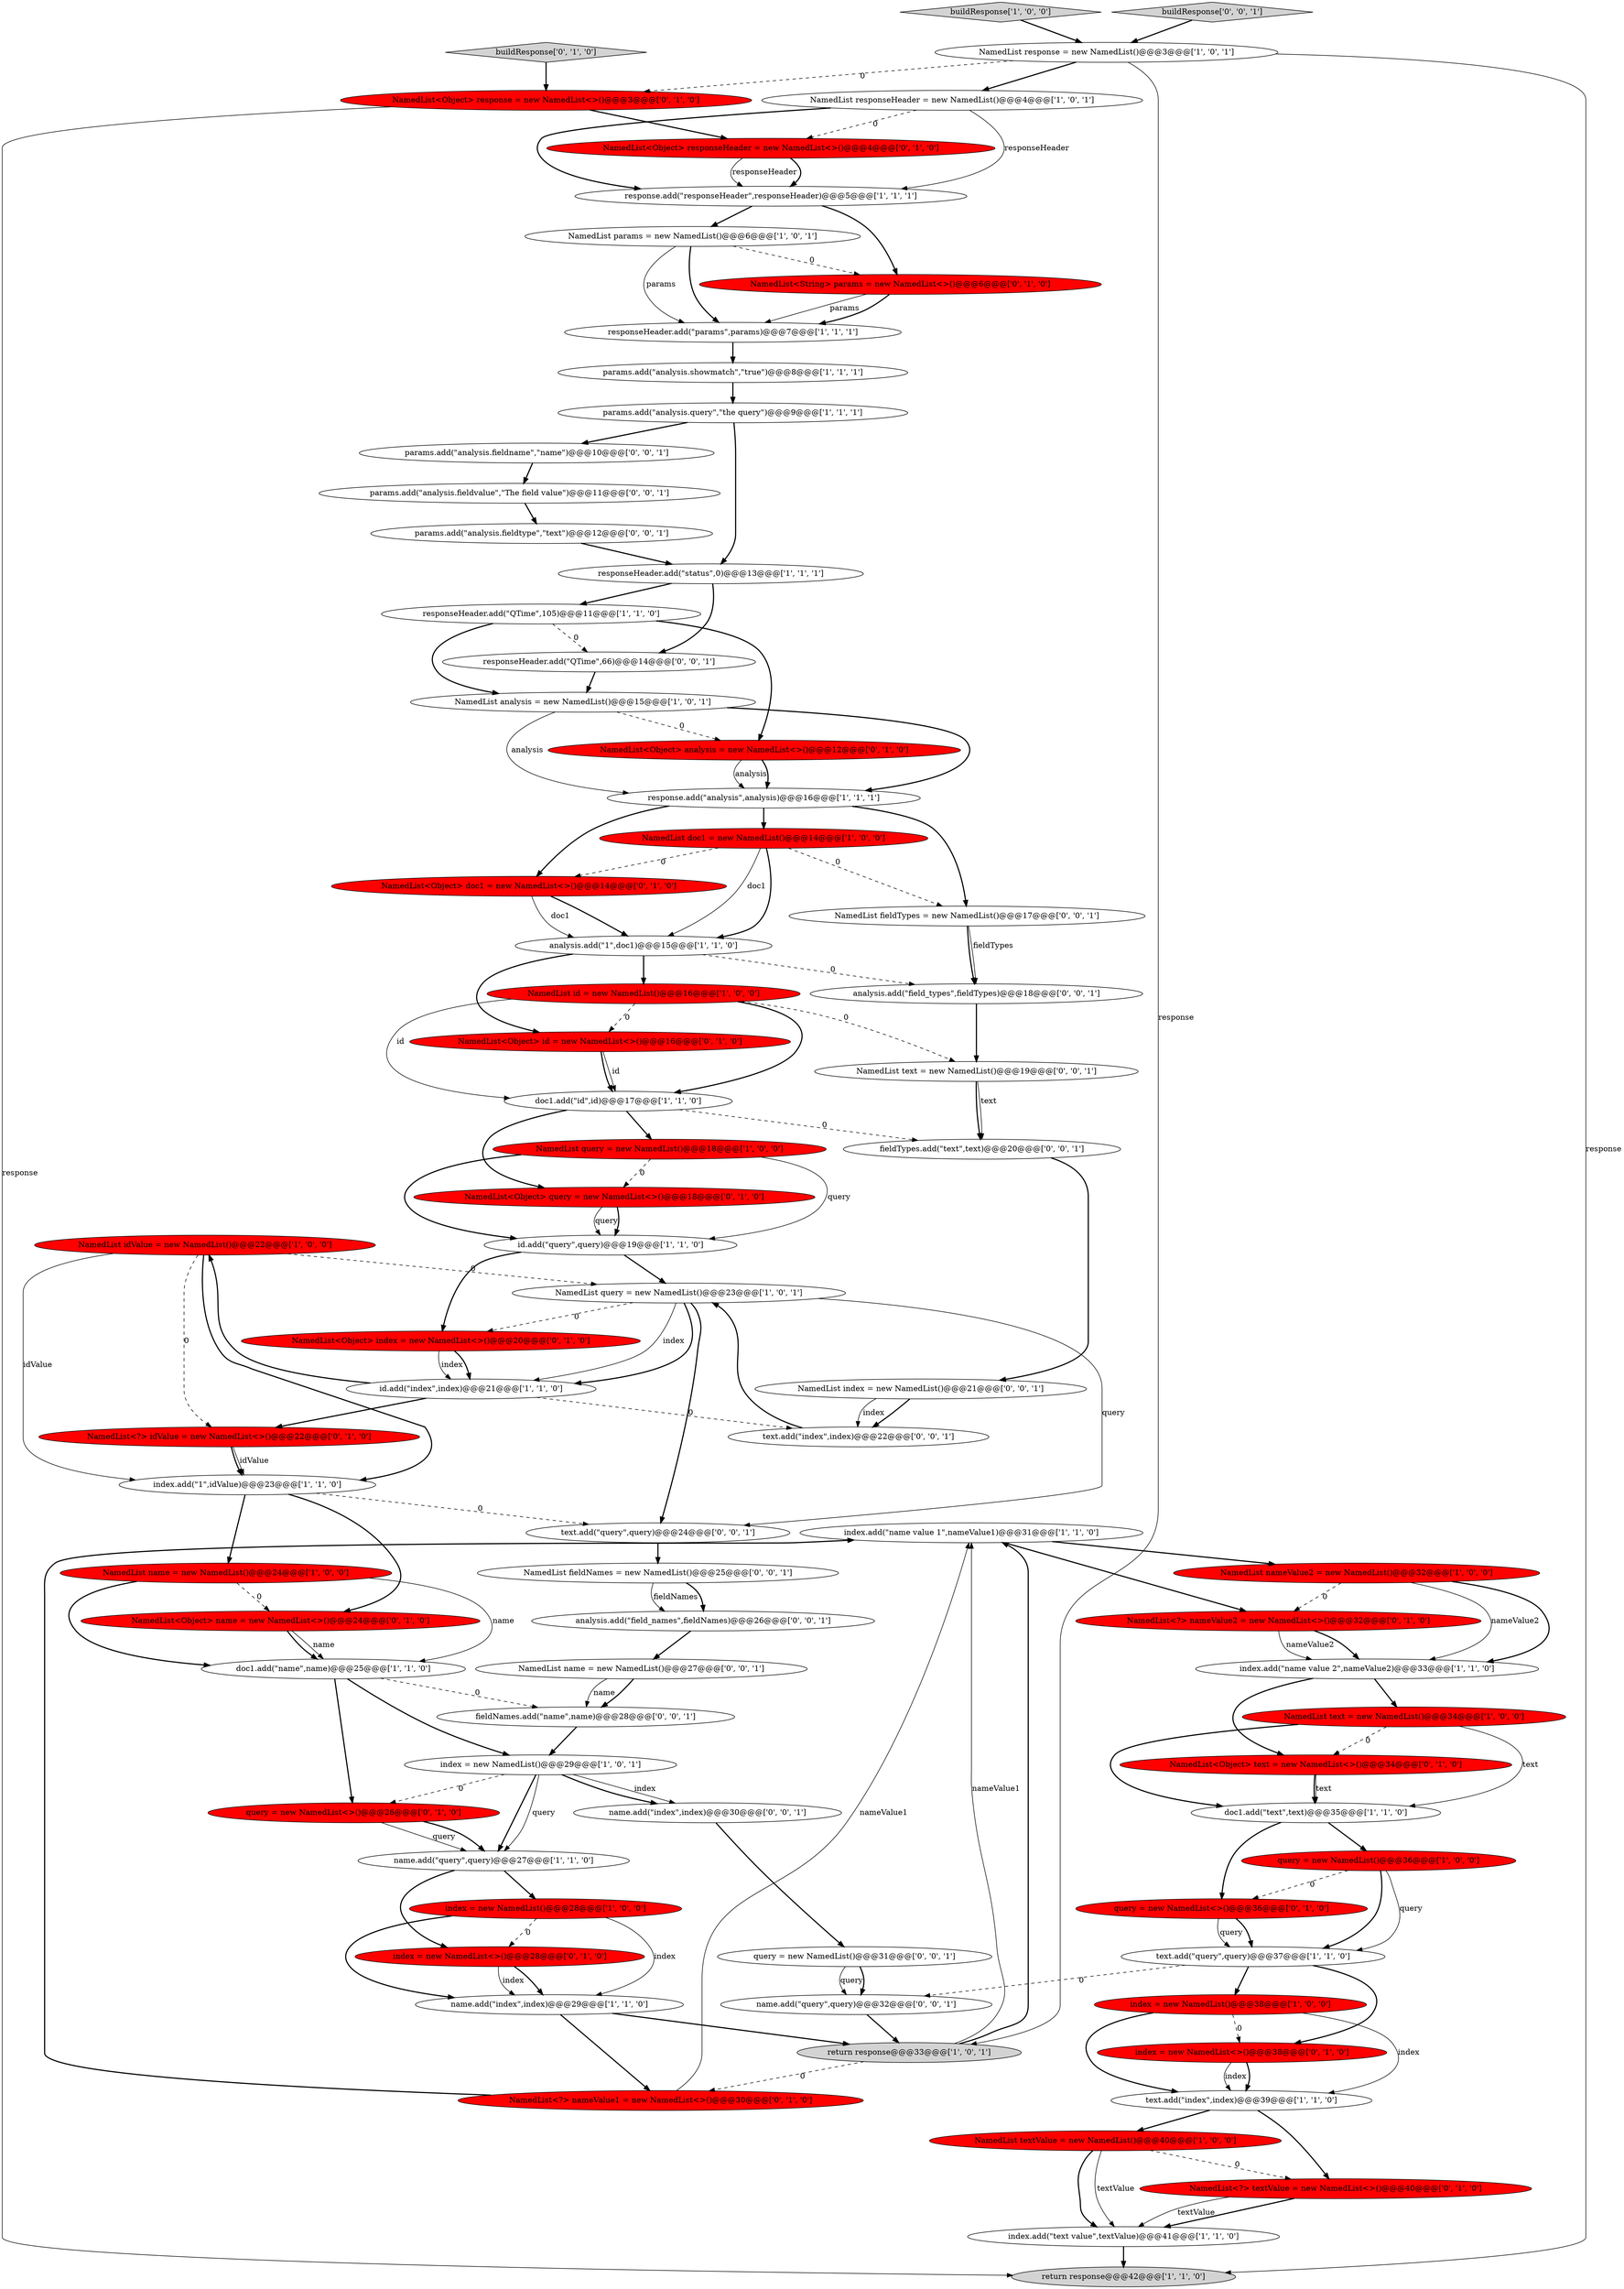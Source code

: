 digraph {
29 [style = filled, label = "index.add(\"name value 1\",nameValue1)@@@31@@@['1', '1', '0']", fillcolor = white, shape = ellipse image = "AAA0AAABBB1BBB"];
72 [style = filled, label = "text.add(\"query\",query)@@@24@@@['0', '0', '1']", fillcolor = white, shape = ellipse image = "AAA0AAABBB3BBB"];
75 [style = filled, label = "fieldNames.add(\"name\",name)@@@28@@@['0', '0', '1']", fillcolor = white, shape = ellipse image = "AAA0AAABBB3BBB"];
21 [style = filled, label = "NamedList analysis = new NamedList()@@@15@@@['1', '0', '1']", fillcolor = white, shape = ellipse image = "AAA0AAABBB1BBB"];
37 [style = filled, label = "params.add(\"analysis.query\",\"the query\")@@@9@@@['1', '1', '1']", fillcolor = white, shape = ellipse image = "AAA0AAABBB1BBB"];
10 [style = filled, label = "NamedList responseHeader = new NamedList()@@@4@@@['1', '0', '1']", fillcolor = white, shape = ellipse image = "AAA0AAABBB1BBB"];
41 [style = filled, label = "NamedList<?> nameValue2 = new NamedList<>()@@@32@@@['0', '1', '0']", fillcolor = red, shape = ellipse image = "AAA1AAABBB2BBB"];
18 [style = filled, label = "id.add(\"index\",index)@@@21@@@['1', '1', '0']", fillcolor = white, shape = ellipse image = "AAA0AAABBB1BBB"];
68 [style = filled, label = "query = new NamedList()@@@31@@@['0', '0', '1']", fillcolor = white, shape = ellipse image = "AAA0AAABBB3BBB"];
23 [style = filled, label = "NamedList response = new NamedList()@@@3@@@['1', '0', '1']", fillcolor = white, shape = ellipse image = "AAA0AAABBB1BBB"];
40 [style = filled, label = "buildResponse['1', '0', '0']", fillcolor = lightgray, shape = diamond image = "AAA0AAABBB1BBB"];
74 [style = filled, label = "analysis.add(\"field_types\",fieldTypes)@@@18@@@['0', '0', '1']", fillcolor = white, shape = ellipse image = "AAA0AAABBB3BBB"];
62 [style = filled, label = "NamedList text = new NamedList()@@@19@@@['0', '0', '1']", fillcolor = white, shape = ellipse image = "AAA0AAABBB3BBB"];
11 [style = filled, label = "NamedList id = new NamedList()@@@16@@@['1', '0', '0']", fillcolor = red, shape = ellipse image = "AAA1AAABBB1BBB"];
14 [style = filled, label = "index = new NamedList()@@@28@@@['1', '0', '0']", fillcolor = red, shape = ellipse image = "AAA1AAABBB1BBB"];
25 [style = filled, label = "name.add(\"query\",query)@@@27@@@['1', '1', '0']", fillcolor = white, shape = ellipse image = "AAA0AAABBB1BBB"];
51 [style = filled, label = "NamedList<Object> text = new NamedList<>()@@@34@@@['0', '1', '0']", fillcolor = red, shape = ellipse image = "AAA1AAABBB2BBB"];
12 [style = filled, label = "name.add(\"index\",index)@@@29@@@['1', '1', '0']", fillcolor = white, shape = ellipse image = "AAA0AAABBB1BBB"];
16 [style = filled, label = "responseHeader.add(\"QTime\",105)@@@11@@@['1', '1', '0']", fillcolor = white, shape = ellipse image = "AAA0AAABBB1BBB"];
22 [style = filled, label = "NamedList params = new NamedList()@@@6@@@['1', '0', '1']", fillcolor = white, shape = ellipse image = "AAA0AAABBB1BBB"];
35 [style = filled, label = "index.add(\"1\",idValue)@@@23@@@['1', '1', '0']", fillcolor = white, shape = ellipse image = "AAA0AAABBB1BBB"];
59 [style = filled, label = "buildResponse['0', '1', '0']", fillcolor = lightgray, shape = diamond image = "AAA0AAABBB2BBB"];
19 [style = filled, label = "return response@@@33@@@['1', '0', '1']", fillcolor = lightgray, shape = ellipse image = "AAA0AAABBB1BBB"];
66 [style = filled, label = "NamedList fieldNames = new NamedList()@@@25@@@['0', '0', '1']", fillcolor = white, shape = ellipse image = "AAA0AAABBB3BBB"];
7 [style = filled, label = "NamedList doc1 = new NamedList()@@@14@@@['1', '0', '0']", fillcolor = red, shape = ellipse image = "AAA1AAABBB1BBB"];
38 [style = filled, label = "doc1.add(\"id\",id)@@@17@@@['1', '1', '0']", fillcolor = white, shape = ellipse image = "AAA0AAABBB1BBB"];
24 [style = filled, label = "NamedList text = new NamedList()@@@34@@@['1', '0', '0']", fillcolor = red, shape = ellipse image = "AAA1AAABBB1BBB"];
33 [style = filled, label = "analysis.add(\"1\",doc1)@@@15@@@['1', '1', '0']", fillcolor = white, shape = ellipse image = "AAA0AAABBB1BBB"];
61 [style = filled, label = "buildResponse['0', '0', '1']", fillcolor = lightgray, shape = diamond image = "AAA0AAABBB3BBB"];
64 [style = filled, label = "name.add(\"query\",query)@@@32@@@['0', '0', '1']", fillcolor = white, shape = ellipse image = "AAA0AAABBB3BBB"];
5 [style = filled, label = "doc1.add(\"text\",text)@@@35@@@['1', '1', '0']", fillcolor = white, shape = ellipse image = "AAA0AAABBB1BBB"];
27 [style = filled, label = "NamedList nameValue2 = new NamedList()@@@32@@@['1', '0', '0']", fillcolor = red, shape = ellipse image = "AAA1AAABBB1BBB"];
78 [style = filled, label = "analysis.add(\"field_names\",fieldNames)@@@26@@@['0', '0', '1']", fillcolor = white, shape = ellipse image = "AAA0AAABBB3BBB"];
36 [style = filled, label = "text.add(\"query\",query)@@@37@@@['1', '1', '0']", fillcolor = white, shape = ellipse image = "AAA0AAABBB1BBB"];
20 [style = filled, label = "NamedList idValue = new NamedList()@@@22@@@['1', '0', '0']", fillcolor = red, shape = ellipse image = "AAA1AAABBB1BBB"];
31 [style = filled, label = "text.add(\"index\",index)@@@39@@@['1', '1', '0']", fillcolor = white, shape = ellipse image = "AAA0AAABBB1BBB"];
2 [style = filled, label = "NamedList query = new NamedList()@@@23@@@['1', '0', '1']", fillcolor = white, shape = ellipse image = "AAA0AAABBB1BBB"];
32 [style = filled, label = "NamedList query = new NamedList()@@@18@@@['1', '0', '0']", fillcolor = red, shape = ellipse image = "AAA1AAABBB1BBB"];
8 [style = filled, label = "index.add(\"text value\",textValue)@@@41@@@['1', '1', '0']", fillcolor = white, shape = ellipse image = "AAA0AAABBB1BBB"];
73 [style = filled, label = "fieldTypes.add(\"text\",text)@@@20@@@['0', '0', '1']", fillcolor = white, shape = ellipse image = "AAA0AAABBB3BBB"];
30 [style = filled, label = "return response@@@42@@@['1', '1', '0']", fillcolor = lightgray, shape = ellipse image = "AAA0AAABBB1BBB"];
65 [style = filled, label = "params.add(\"analysis.fieldvalue\",\"The field value\")@@@11@@@['0', '0', '1']", fillcolor = white, shape = ellipse image = "AAA0AAABBB3BBB"];
76 [style = filled, label = "responseHeader.add(\"QTime\",66)@@@14@@@['0', '0', '1']", fillcolor = white, shape = ellipse image = "AAA0AAABBB3BBB"];
44 [style = filled, label = "query = new NamedList<>()@@@26@@@['0', '1', '0']", fillcolor = red, shape = ellipse image = "AAA1AAABBB2BBB"];
3 [style = filled, label = "doc1.add(\"name\",name)@@@25@@@['1', '1', '0']", fillcolor = white, shape = ellipse image = "AAA0AAABBB1BBB"];
26 [style = filled, label = "query = new NamedList()@@@36@@@['1', '0', '0']", fillcolor = red, shape = ellipse image = "AAA1AAABBB1BBB"];
28 [style = filled, label = "index = new NamedList()@@@29@@@['1', '0', '1']", fillcolor = white, shape = ellipse image = "AAA0AAABBB1BBB"];
43 [style = filled, label = "NamedList<?> textValue = new NamedList<>()@@@40@@@['0', '1', '0']", fillcolor = red, shape = ellipse image = "AAA1AAABBB2BBB"];
47 [style = filled, label = "NamedList<?> nameValue1 = new NamedList<>()@@@30@@@['0', '1', '0']", fillcolor = red, shape = ellipse image = "AAA1AAABBB2BBB"];
6 [style = filled, label = "index.add(\"name value 2\",nameValue2)@@@33@@@['1', '1', '0']", fillcolor = white, shape = ellipse image = "AAA0AAABBB1BBB"];
54 [style = filled, label = "NamedList<?> idValue = new NamedList<>()@@@22@@@['0', '1', '0']", fillcolor = red, shape = ellipse image = "AAA1AAABBB2BBB"];
70 [style = filled, label = "name.add(\"index\",index)@@@30@@@['0', '0', '1']", fillcolor = white, shape = ellipse image = "AAA0AAABBB3BBB"];
52 [style = filled, label = "NamedList<Object> responseHeader = new NamedList<>()@@@4@@@['0', '1', '0']", fillcolor = red, shape = ellipse image = "AAA1AAABBB2BBB"];
50 [style = filled, label = "NamedList<Object> id = new NamedList<>()@@@16@@@['0', '1', '0']", fillcolor = red, shape = ellipse image = "AAA1AAABBB2BBB"];
15 [style = filled, label = "responseHeader.add(\"status\",0)@@@13@@@['1', '1', '1']", fillcolor = white, shape = ellipse image = "AAA0AAABBB1BBB"];
55 [style = filled, label = "query = new NamedList<>()@@@36@@@['0', '1', '0']", fillcolor = red, shape = ellipse image = "AAA1AAABBB2BBB"];
63 [style = filled, label = "NamedList index = new NamedList()@@@21@@@['0', '0', '1']", fillcolor = white, shape = ellipse image = "AAA0AAABBB3BBB"];
71 [style = filled, label = "NamedList name = new NamedList()@@@27@@@['0', '0', '1']", fillcolor = white, shape = ellipse image = "AAA0AAABBB3BBB"];
45 [style = filled, label = "index = new NamedList<>()@@@38@@@['0', '1', '0']", fillcolor = red, shape = ellipse image = "AAA1AAABBB2BBB"];
4 [style = filled, label = "id.add(\"query\",query)@@@19@@@['1', '1', '0']", fillcolor = white, shape = ellipse image = "AAA0AAABBB1BBB"];
0 [style = filled, label = "NamedList name = new NamedList()@@@24@@@['1', '0', '0']", fillcolor = red, shape = ellipse image = "AAA1AAABBB1BBB"];
34 [style = filled, label = "NamedList textValue = new NamedList()@@@40@@@['1', '0', '0']", fillcolor = red, shape = ellipse image = "AAA1AAABBB1BBB"];
48 [style = filled, label = "NamedList<Object> doc1 = new NamedList<>()@@@14@@@['0', '1', '0']", fillcolor = red, shape = ellipse image = "AAA1AAABBB2BBB"];
60 [style = filled, label = "NamedList fieldTypes = new NamedList()@@@17@@@['0', '0', '1']", fillcolor = white, shape = ellipse image = "AAA0AAABBB3BBB"];
49 [style = filled, label = "NamedList<Object> index = new NamedList<>()@@@20@@@['0', '1', '0']", fillcolor = red, shape = ellipse image = "AAA1AAABBB2BBB"];
1 [style = filled, label = "params.add(\"analysis.showmatch\",\"true\")@@@8@@@['1', '1', '1']", fillcolor = white, shape = ellipse image = "AAA0AAABBB1BBB"];
67 [style = filled, label = "text.add(\"index\",index)@@@22@@@['0', '0', '1']", fillcolor = white, shape = ellipse image = "AAA0AAABBB3BBB"];
77 [style = filled, label = "params.add(\"analysis.fieldtype\",\"text\")@@@12@@@['0', '0', '1']", fillcolor = white, shape = ellipse image = "AAA0AAABBB3BBB"];
69 [style = filled, label = "params.add(\"analysis.fieldname\",\"name\")@@@10@@@['0', '0', '1']", fillcolor = white, shape = ellipse image = "AAA0AAABBB3BBB"];
58 [style = filled, label = "NamedList<Object> query = new NamedList<>()@@@18@@@['0', '1', '0']", fillcolor = red, shape = ellipse image = "AAA1AAABBB2BBB"];
39 [style = filled, label = "responseHeader.add(\"params\",params)@@@7@@@['1', '1', '1']", fillcolor = white, shape = ellipse image = "AAA0AAABBB1BBB"];
42 [style = filled, label = "NamedList<Object> name = new NamedList<>()@@@24@@@['0', '1', '0']", fillcolor = red, shape = ellipse image = "AAA1AAABBB2BBB"];
53 [style = filled, label = "NamedList<Object> analysis = new NamedList<>()@@@12@@@['0', '1', '0']", fillcolor = red, shape = ellipse image = "AAA1AAABBB2BBB"];
57 [style = filled, label = "index = new NamedList<>()@@@28@@@['0', '1', '0']", fillcolor = red, shape = ellipse image = "AAA1AAABBB2BBB"];
13 [style = filled, label = "response.add(\"analysis\",analysis)@@@16@@@['1', '1', '1']", fillcolor = white, shape = ellipse image = "AAA0AAABBB1BBB"];
17 [style = filled, label = "index = new NamedList()@@@38@@@['1', '0', '0']", fillcolor = red, shape = ellipse image = "AAA1AAABBB1BBB"];
9 [style = filled, label = "response.add(\"responseHeader\",responseHeader)@@@5@@@['1', '1', '1']", fillcolor = white, shape = ellipse image = "AAA0AAABBB1BBB"];
56 [style = filled, label = "NamedList<Object> response = new NamedList<>()@@@3@@@['0', '1', '0']", fillcolor = red, shape = ellipse image = "AAA1AAABBB2BBB"];
46 [style = filled, label = "NamedList<String> params = new NamedList<>()@@@6@@@['0', '1', '0']", fillcolor = red, shape = ellipse image = "AAA1AAABBB2BBB"];
8->30 [style = bold, label=""];
5->55 [style = bold, label=""];
51->5 [style = bold, label=""];
56->52 [style = bold, label=""];
55->36 [style = bold, label=""];
26->36 [style = solid, label="query"];
26->55 [style = dashed, label="0"];
24->5 [style = solid, label="text"];
46->39 [style = solid, label="params"];
71->75 [style = solid, label="name"];
37->15 [style = bold, label=""];
19->47 [style = dashed, label="0"];
25->14 [style = bold, label=""];
45->31 [style = bold, label=""];
62->73 [style = bold, label=""];
45->31 [style = solid, label="index"];
66->78 [style = solid, label="fieldNames"];
40->23 [style = bold, label=""];
33->74 [style = dashed, label="0"];
0->3 [style = solid, label="name"];
67->2 [style = bold, label=""];
3->75 [style = dashed, label="0"];
12->47 [style = bold, label=""];
35->72 [style = dashed, label="0"];
33->11 [style = bold, label=""];
0->42 [style = dashed, label="0"];
49->18 [style = solid, label="index"];
7->60 [style = dashed, label="0"];
43->8 [style = bold, label=""];
2->49 [style = dashed, label="0"];
70->68 [style = bold, label=""];
42->3 [style = bold, label=""];
28->25 [style = bold, label=""];
78->71 [style = bold, label=""];
32->4 [style = bold, label=""];
23->30 [style = solid, label="response"];
36->17 [style = bold, label=""];
44->25 [style = solid, label="query"];
43->8 [style = solid, label="textValue"];
34->43 [style = dashed, label="0"];
19->29 [style = solid, label="nameValue1"];
21->13 [style = bold, label=""];
25->57 [style = bold, label=""];
0->3 [style = bold, label=""];
76->21 [style = bold, label=""];
55->36 [style = solid, label="query"];
2->18 [style = solid, label="index"];
52->9 [style = bold, label=""];
66->78 [style = bold, label=""];
14->12 [style = solid, label="index"];
15->76 [style = bold, label=""];
20->2 [style = dashed, label="0"];
7->48 [style = dashed, label="0"];
24->51 [style = dashed, label="0"];
2->18 [style = bold, label=""];
41->6 [style = bold, label=""];
4->2 [style = bold, label=""];
75->28 [style = bold, label=""];
34->8 [style = bold, label=""];
46->39 [style = bold, label=""];
17->45 [style = dashed, label="0"];
71->75 [style = bold, label=""];
33->50 [style = bold, label=""];
60->74 [style = bold, label=""];
24->5 [style = bold, label=""];
38->32 [style = bold, label=""];
13->60 [style = bold, label=""];
77->15 [style = bold, label=""];
7->33 [style = bold, label=""];
29->27 [style = bold, label=""];
18->20 [style = bold, label=""];
35->0 [style = bold, label=""];
57->12 [style = bold, label=""];
28->70 [style = solid, label="index"];
49->18 [style = bold, label=""];
27->6 [style = solid, label="nameValue2"];
11->38 [style = solid, label="id"];
23->10 [style = bold, label=""];
48->33 [style = bold, label=""];
50->38 [style = solid, label="id"];
22->39 [style = solid, label="params"];
59->56 [style = bold, label=""];
68->64 [style = solid, label="query"];
42->3 [style = solid, label="name"];
9->22 [style = bold, label=""];
54->35 [style = bold, label=""];
73->63 [style = bold, label=""];
58->4 [style = solid, label="query"];
21->13 [style = solid, label="analysis"];
27->41 [style = dashed, label="0"];
64->19 [style = bold, label=""];
35->42 [style = bold, label=""];
19->29 [style = bold, label=""];
6->51 [style = bold, label=""];
9->46 [style = bold, label=""];
5->26 [style = bold, label=""];
23->56 [style = dashed, label="0"];
13->48 [style = bold, label=""];
6->24 [style = bold, label=""];
65->77 [style = bold, label=""];
32->4 [style = solid, label="query"];
31->34 [style = bold, label=""];
11->62 [style = dashed, label="0"];
56->30 [style = solid, label="response"];
16->76 [style = dashed, label="0"];
10->52 [style = dashed, label="0"];
47->29 [style = bold, label=""];
3->28 [style = bold, label=""];
3->44 [style = bold, label=""];
32->58 [style = dashed, label="0"];
74->62 [style = bold, label=""];
57->12 [style = solid, label="index"];
20->54 [style = dashed, label="0"];
53->13 [style = solid, label="analysis"];
37->69 [style = bold, label=""];
61->23 [style = bold, label=""];
63->67 [style = bold, label=""];
23->19 [style = solid, label="response"];
31->43 [style = bold, label=""];
22->39 [style = bold, label=""];
39->1 [style = bold, label=""];
44->25 [style = bold, label=""];
10->9 [style = bold, label=""];
58->4 [style = bold, label=""];
53->13 [style = bold, label=""];
1->37 [style = bold, label=""];
68->64 [style = bold, label=""];
2->72 [style = bold, label=""];
69->65 [style = bold, label=""];
11->38 [style = bold, label=""];
38->73 [style = dashed, label="0"];
38->58 [style = bold, label=""];
17->31 [style = bold, label=""];
26->36 [style = bold, label=""];
29->41 [style = bold, label=""];
11->50 [style = dashed, label="0"];
22->46 [style = dashed, label="0"];
48->33 [style = solid, label="doc1"];
14->57 [style = dashed, label="0"];
15->16 [style = bold, label=""];
16->53 [style = bold, label=""];
27->6 [style = bold, label=""];
17->31 [style = solid, label="index"];
28->70 [style = bold, label=""];
36->64 [style = dashed, label="0"];
41->6 [style = solid, label="nameValue2"];
34->8 [style = solid, label="textValue"];
60->74 [style = solid, label="fieldTypes"];
54->35 [style = solid, label="idValue"];
50->38 [style = bold, label=""];
4->49 [style = bold, label=""];
13->7 [style = bold, label=""];
16->21 [style = bold, label=""];
52->9 [style = solid, label="responseHeader"];
21->53 [style = dashed, label="0"];
14->12 [style = bold, label=""];
63->67 [style = solid, label="index"];
28->44 [style = dashed, label="0"];
20->35 [style = solid, label="idValue"];
47->29 [style = solid, label="nameValue1"];
7->33 [style = solid, label="doc1"];
62->73 [style = solid, label="text"];
72->66 [style = bold, label=""];
10->9 [style = solid, label="responseHeader"];
20->35 [style = bold, label=""];
18->54 [style = bold, label=""];
36->45 [style = bold, label=""];
12->19 [style = bold, label=""];
28->25 [style = solid, label="query"];
2->72 [style = solid, label="query"];
18->67 [style = dashed, label="0"];
51->5 [style = solid, label="text"];
}
